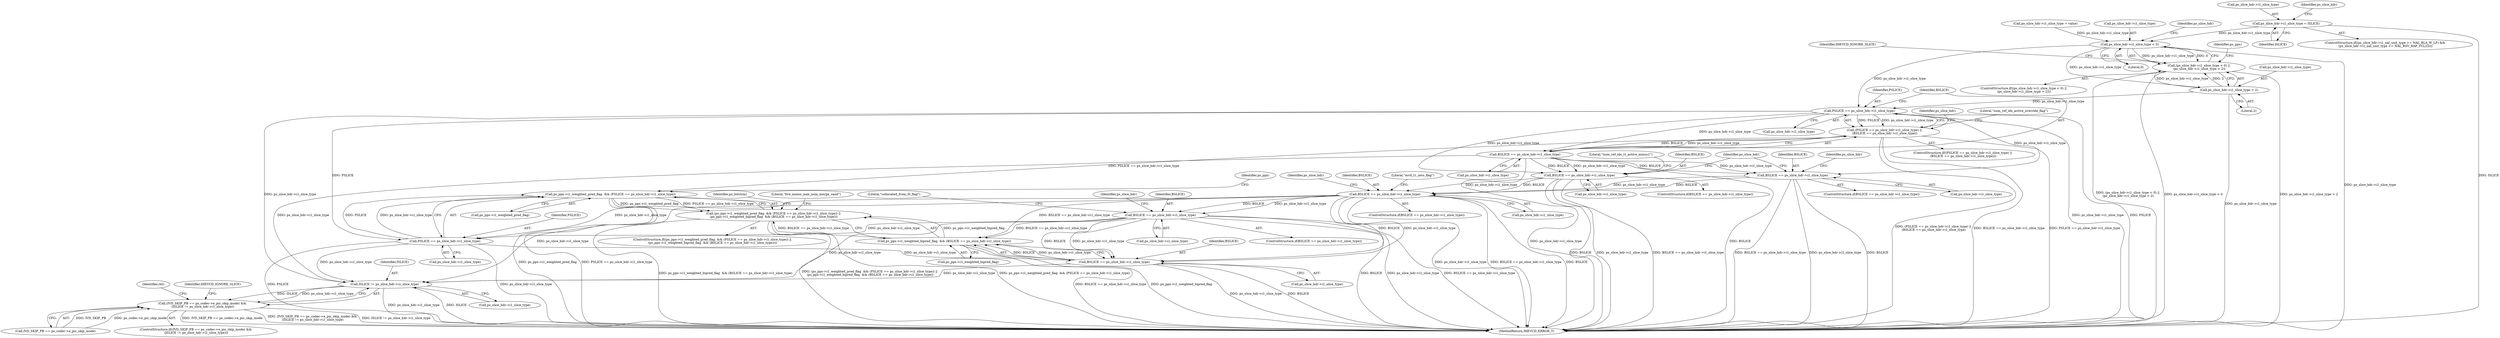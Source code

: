 digraph "0_Android_913d9e8d93d6b81bb8eac3fc2c1426651f5b259d@pointer" {
"1000613" [label="(Call,ps_slice_hdr->i1_slice_type = ISLICE)"];
"1000620" [label="(Call,ps_slice_hdr->i1_slice_type < 0)"];
"1000619" [label="(Call,(ps_slice_hdr->i1_slice_type < 0) ||\n (ps_slice_hdr->i1_slice_type > 2))"];
"1000625" [label="(Call,ps_slice_hdr->i1_slice_type > 2)"];
"1001158" [label="(Call,PSLICE == ps_slice_hdr->i1_slice_type)"];
"1001157" [label="(Call,(PSLICE == ps_slice_hdr->i1_slice_type) ||\n (BSLICE == ps_slice_hdr->i1_slice_type))"];
"1001409" [label="(Call,ps_pps->i1_weighted_pred_flag  && (PSLICE == ps_slice_hdr->i1_slice_type))"];
"1001408" [label="(Call,(ps_pps->i1_weighted_pred_flag  && (PSLICE == ps_slice_hdr->i1_slice_type)) ||\n (ps_pps->i1_weighted_bipred_flag  && (BSLICE == ps_slice_hdr->i1_slice_type)))"];
"1001163" [label="(Call,BSLICE == ps_slice_hdr->i1_slice_type)"];
"1001196" [label="(Call,BSLICE == ps_slice_hdr->i1_slice_type)"];
"1001296" [label="(Call,BSLICE == ps_slice_hdr->i1_slice_type)"];
"1001348" [label="(Call,BSLICE == ps_slice_hdr->i1_slice_type)"];
"1001413" [label="(Call,PSLICE == ps_slice_hdr->i1_slice_type)"];
"1001422" [label="(Call,BSLICE == ps_slice_hdr->i1_slice_type)"];
"1001418" [label="(Call,ps_pps->i1_weighted_bipred_flag  && (BSLICE == ps_slice_hdr->i1_slice_type))"];
"1002607" [label="(Call,ISLICE != ps_slice_hdr->i1_slice_type)"];
"1002601" [label="(Call,(IVD_SKIP_PB == ps_codec->e_pic_skip_mode) &&\n (ISLICE != ps_slice_hdr->i1_slice_type))"];
"1001223" [label="(Call,BSLICE == ps_slice_hdr->i1_slice_type)"];
"1000614" [label="(Call,ps_slice_hdr->i1_slice_type)"];
"1000629" [label="(Literal,2)"];
"1001160" [label="(Call,ps_slice_hdr->i1_slice_type)"];
"1000622" [label="(Identifier,ps_slice_hdr)"];
"1000596" [label="(Call,ps_slice_hdr->i1_slice_type = value)"];
"1001165" [label="(Call,ps_slice_hdr->i1_slice_type)"];
"1001423" [label="(Identifier,BSLICE)"];
"1000618" [label="(ControlStructure,if((ps_slice_hdr->i1_slice_type < 0) ||\n (ps_slice_hdr->i1_slice_type > 2)))"];
"1001224" [label="(Identifier,BSLICE)"];
"1001347" [label="(ControlStructure,if(BSLICE == ps_slice_hdr->i1_slice_type))"];
"1001348" [label="(Call,BSLICE == ps_slice_hdr->i1_slice_type)"];
"1002616" [label="(Identifier,ret)"];
"1000621" [label="(Call,ps_slice_hdr->i1_slice_type)"];
"1002617" [label="(MethodReturn,IHEVCD_ERROR_T)"];
"1001446" [label="(Identifier,ps_slice_hdr)"];
"1001407" [label="(ControlStructure,if((ps_pps->i1_weighted_pred_flag  && (PSLICE == ps_slice_hdr->i1_slice_type)) ||\n (ps_pps->i1_weighted_bipred_flag  && (BSLICE == ps_slice_hdr->i1_slice_type))))"];
"1001422" [label="(Call,BSLICE == ps_slice_hdr->i1_slice_type)"];
"1001231" [label="(Identifier,ps_slice_hdr)"];
"1002600" [label="(ControlStructure,if((IVD_SKIP_PB == ps_codec->e_pic_skip_mode) &&\n (ISLICE != ps_slice_hdr->i1_slice_type)))"];
"1001314" [label="(Identifier,ps_slice_hdr)"];
"1000627" [label="(Identifier,ps_slice_hdr)"];
"1001420" [label="(Identifier,ps_pps)"];
"1000634" [label="(Identifier,ps_pps)"];
"1000620" [label="(Call,ps_slice_hdr->i1_slice_type < 0)"];
"1001238" [label="(Identifier,ps_slice_hdr)"];
"1001298" [label="(Call,ps_slice_hdr->i1_slice_type)"];
"1001415" [label="(Call,ps_slice_hdr->i1_slice_type)"];
"1001158" [label="(Call,PSLICE == ps_slice_hdr->i1_slice_type)"];
"1001203" [label="(Literal,\"num_ref_idx_l1_active_minus1\")"];
"1001159" [label="(Identifier,PSLICE)"];
"1001196" [label="(Call,BSLICE == ps_slice_hdr->i1_slice_type)"];
"1002607" [label="(Call,ISLICE != ps_slice_hdr->i1_slice_type)"];
"1000617" [label="(Identifier,ISLICE)"];
"1000624" [label="(Literal,0)"];
"1001408" [label="(Call,(ps_pps->i1_weighted_pred_flag  && (PSLICE == ps_slice_hdr->i1_slice_type)) ||\n (ps_pps->i1_weighted_bipred_flag  && (BSLICE == ps_slice_hdr->i1_slice_type)))"];
"1001409" [label="(Call,ps_pps->i1_weighted_pred_flag  && (PSLICE == ps_slice_hdr->i1_slice_type))"];
"1001198" [label="(Call,ps_slice_hdr->i1_slice_type)"];
"1001296" [label="(Call,BSLICE == ps_slice_hdr->i1_slice_type)"];
"1001350" [label="(Call,ps_slice_hdr->i1_slice_type)"];
"1001413" [label="(Call,PSLICE == ps_slice_hdr->i1_slice_type)"];
"1001368" [label="(Identifier,ps_slice_hdr)"];
"1001414" [label="(Identifier,PSLICE)"];
"1000626" [label="(Call,ps_slice_hdr->i1_slice_type)"];
"1001297" [label="(Identifier,BSLICE)"];
"1001164" [label="(Identifier,BSLICE)"];
"1001163" [label="(Call,BSLICE == ps_slice_hdr->i1_slice_type)"];
"1001349" [label="(Identifier,BSLICE)"];
"1001303" [label="(Literal,\"mvd_l1_zero_flag\")"];
"1000619" [label="(Call,(ps_slice_hdr->i1_slice_type < 0) ||\n (ps_slice_hdr->i1_slice_type > 2))"];
"1001410" [label="(Call,ps_pps->i1_weighted_pred_flag)"];
"1001429" [label="(Identifier,ps_bitstrm)"];
"1002609" [label="(Call,ps_slice_hdr->i1_slice_type)"];
"1000613" [label="(Call,ps_slice_hdr->i1_slice_type = ISLICE)"];
"1001424" [label="(Call,ps_slice_hdr->i1_slice_type)"];
"1002608" [label="(Identifier,ISLICE)"];
"1000601" [label="(ControlStructure,if((ps_slice_hdr->i1_nal_unit_type >= NAL_BLA_W_LP) &&\n (ps_slice_hdr->i1_nal_unit_type <= NAL_RSV_RAP_VCL23)))"];
"1001197" [label="(Identifier,BSLICE)"];
"1002601" [label="(Call,(IVD_SKIP_PB == ps_codec->e_pic_skip_mode) &&\n (ISLICE != ps_slice_hdr->i1_slice_type))"];
"1001222" [label="(ControlStructure,if(BSLICE == ps_slice_hdr->i1_slice_type))"];
"1001170" [label="(Literal,\"num_ref_idx_active_override_flag\")"];
"1000625" [label="(Call,ps_slice_hdr->i1_slice_type > 2)"];
"1002614" [label="(Identifier,IHEVCD_IGNORE_SLICE)"];
"1001418" [label="(Call,ps_pps->i1_weighted_bipred_flag  && (BSLICE == ps_slice_hdr->i1_slice_type))"];
"1001419" [label="(Call,ps_pps->i1_weighted_bipred_flag)"];
"1001434" [label="(Literal,\"five_minus_max_num_merge_cand\")"];
"1002602" [label="(Call,IVD_SKIP_PB == ps_codec->e_pic_skip_mode)"];
"1001225" [label="(Call,ps_slice_hdr->i1_slice_type)"];
"1001156" [label="(ControlStructure,if((PSLICE == ps_slice_hdr->i1_slice_type) ||\n (BSLICE == ps_slice_hdr->i1_slice_type)))"];
"1001295" [label="(ControlStructure,if(BSLICE == ps_slice_hdr->i1_slice_type))"];
"1001195" [label="(ControlStructure,if(BSLICE == ps_slice_hdr->i1_slice_type))"];
"1001223" [label="(Call,BSLICE == ps_slice_hdr->i1_slice_type)"];
"1001355" [label="(Literal,\"collocated_from_l0_flag\")"];
"1001157" [label="(Call,(PSLICE == ps_slice_hdr->i1_slice_type) ||\n (BSLICE == ps_slice_hdr->i1_slice_type))"];
"1000631" [label="(Identifier,IHEVCD_IGNORE_SLICE)"];
"1000613" -> "1000601"  [label="AST: "];
"1000613" -> "1000617"  [label="CFG: "];
"1000614" -> "1000613"  [label="AST: "];
"1000617" -> "1000613"  [label="AST: "];
"1000622" -> "1000613"  [label="CFG: "];
"1000613" -> "1002617"  [label="DDG: ISLICE"];
"1000613" -> "1000620"  [label="DDG: ps_slice_hdr->i1_slice_type"];
"1000620" -> "1000619"  [label="AST: "];
"1000620" -> "1000624"  [label="CFG: "];
"1000621" -> "1000620"  [label="AST: "];
"1000624" -> "1000620"  [label="AST: "];
"1000627" -> "1000620"  [label="CFG: "];
"1000619" -> "1000620"  [label="CFG: "];
"1000620" -> "1002617"  [label="DDG: ps_slice_hdr->i1_slice_type"];
"1000620" -> "1000619"  [label="DDG: ps_slice_hdr->i1_slice_type"];
"1000620" -> "1000619"  [label="DDG: 0"];
"1000596" -> "1000620"  [label="DDG: ps_slice_hdr->i1_slice_type"];
"1000620" -> "1000625"  [label="DDG: ps_slice_hdr->i1_slice_type"];
"1000620" -> "1001158"  [label="DDG: ps_slice_hdr->i1_slice_type"];
"1000619" -> "1000618"  [label="AST: "];
"1000619" -> "1000625"  [label="CFG: "];
"1000625" -> "1000619"  [label="AST: "];
"1000631" -> "1000619"  [label="CFG: "];
"1000634" -> "1000619"  [label="CFG: "];
"1000619" -> "1002617"  [label="DDG: ps_slice_hdr->i1_slice_type > 2"];
"1000619" -> "1002617"  [label="DDG: (ps_slice_hdr->i1_slice_type < 0) ||\n (ps_slice_hdr->i1_slice_type > 2)"];
"1000619" -> "1002617"  [label="DDG: ps_slice_hdr->i1_slice_type < 0"];
"1000625" -> "1000619"  [label="DDG: ps_slice_hdr->i1_slice_type"];
"1000625" -> "1000619"  [label="DDG: 2"];
"1000625" -> "1000629"  [label="CFG: "];
"1000626" -> "1000625"  [label="AST: "];
"1000629" -> "1000625"  [label="AST: "];
"1000625" -> "1002617"  [label="DDG: ps_slice_hdr->i1_slice_type"];
"1000625" -> "1001158"  [label="DDG: ps_slice_hdr->i1_slice_type"];
"1001158" -> "1001157"  [label="AST: "];
"1001158" -> "1001160"  [label="CFG: "];
"1001159" -> "1001158"  [label="AST: "];
"1001160" -> "1001158"  [label="AST: "];
"1001164" -> "1001158"  [label="CFG: "];
"1001157" -> "1001158"  [label="CFG: "];
"1001158" -> "1002617"  [label="DDG: ps_slice_hdr->i1_slice_type"];
"1001158" -> "1002617"  [label="DDG: PSLICE"];
"1001158" -> "1001157"  [label="DDG: PSLICE"];
"1001158" -> "1001157"  [label="DDG: ps_slice_hdr->i1_slice_type"];
"1001158" -> "1001163"  [label="DDG: ps_slice_hdr->i1_slice_type"];
"1001158" -> "1001196"  [label="DDG: ps_slice_hdr->i1_slice_type"];
"1001158" -> "1001223"  [label="DDG: ps_slice_hdr->i1_slice_type"];
"1001158" -> "1001413"  [label="DDG: PSLICE"];
"1001158" -> "1002607"  [label="DDG: ps_slice_hdr->i1_slice_type"];
"1001157" -> "1001156"  [label="AST: "];
"1001157" -> "1001163"  [label="CFG: "];
"1001163" -> "1001157"  [label="AST: "];
"1001170" -> "1001157"  [label="CFG: "];
"1001446" -> "1001157"  [label="CFG: "];
"1001157" -> "1002617"  [label="DDG: BSLICE == ps_slice_hdr->i1_slice_type"];
"1001157" -> "1002617"  [label="DDG: PSLICE == ps_slice_hdr->i1_slice_type"];
"1001157" -> "1002617"  [label="DDG: (PSLICE == ps_slice_hdr->i1_slice_type) ||\n (BSLICE == ps_slice_hdr->i1_slice_type)"];
"1001163" -> "1001157"  [label="DDG: BSLICE"];
"1001163" -> "1001157"  [label="DDG: ps_slice_hdr->i1_slice_type"];
"1001157" -> "1001409"  [label="DDG: PSLICE == ps_slice_hdr->i1_slice_type"];
"1001409" -> "1001408"  [label="AST: "];
"1001409" -> "1001410"  [label="CFG: "];
"1001409" -> "1001413"  [label="CFG: "];
"1001410" -> "1001409"  [label="AST: "];
"1001413" -> "1001409"  [label="AST: "];
"1001420" -> "1001409"  [label="CFG: "];
"1001408" -> "1001409"  [label="CFG: "];
"1001409" -> "1002617"  [label="DDG: ps_pps->i1_weighted_pred_flag"];
"1001409" -> "1002617"  [label="DDG: PSLICE == ps_slice_hdr->i1_slice_type"];
"1001409" -> "1001408"  [label="DDG: ps_pps->i1_weighted_pred_flag"];
"1001409" -> "1001408"  [label="DDG: PSLICE == ps_slice_hdr->i1_slice_type"];
"1001413" -> "1001409"  [label="DDG: PSLICE"];
"1001413" -> "1001409"  [label="DDG: ps_slice_hdr->i1_slice_type"];
"1001408" -> "1001407"  [label="AST: "];
"1001408" -> "1001418"  [label="CFG: "];
"1001418" -> "1001408"  [label="AST: "];
"1001429" -> "1001408"  [label="CFG: "];
"1001434" -> "1001408"  [label="CFG: "];
"1001408" -> "1002617"  [label="DDG: ps_pps->i1_weighted_bipred_flag  && (BSLICE == ps_slice_hdr->i1_slice_type)"];
"1001408" -> "1002617"  [label="DDG: (ps_pps->i1_weighted_pred_flag  && (PSLICE == ps_slice_hdr->i1_slice_type)) ||\n (ps_pps->i1_weighted_bipred_flag  && (BSLICE == ps_slice_hdr->i1_slice_type))"];
"1001408" -> "1002617"  [label="DDG: ps_pps->i1_weighted_pred_flag  && (PSLICE == ps_slice_hdr->i1_slice_type)"];
"1001418" -> "1001408"  [label="DDG: ps_pps->i1_weighted_bipred_flag"];
"1001418" -> "1001408"  [label="DDG: BSLICE == ps_slice_hdr->i1_slice_type"];
"1001163" -> "1001165"  [label="CFG: "];
"1001164" -> "1001163"  [label="AST: "];
"1001165" -> "1001163"  [label="AST: "];
"1001163" -> "1002617"  [label="DDG: ps_slice_hdr->i1_slice_type"];
"1001163" -> "1002617"  [label="DDG: BSLICE"];
"1001163" -> "1001196"  [label="DDG: BSLICE"];
"1001163" -> "1001196"  [label="DDG: ps_slice_hdr->i1_slice_type"];
"1001163" -> "1001223"  [label="DDG: BSLICE"];
"1001163" -> "1001223"  [label="DDG: ps_slice_hdr->i1_slice_type"];
"1001163" -> "1002607"  [label="DDG: ps_slice_hdr->i1_slice_type"];
"1001196" -> "1001195"  [label="AST: "];
"1001196" -> "1001198"  [label="CFG: "];
"1001197" -> "1001196"  [label="AST: "];
"1001198" -> "1001196"  [label="AST: "];
"1001203" -> "1001196"  [label="CFG: "];
"1001238" -> "1001196"  [label="CFG: "];
"1001196" -> "1002617"  [label="DDG: BSLICE"];
"1001196" -> "1002617"  [label="DDG: ps_slice_hdr->i1_slice_type"];
"1001196" -> "1002617"  [label="DDG: BSLICE == ps_slice_hdr->i1_slice_type"];
"1001196" -> "1001296"  [label="DDG: BSLICE"];
"1001196" -> "1001296"  [label="DDG: ps_slice_hdr->i1_slice_type"];
"1001296" -> "1001295"  [label="AST: "];
"1001296" -> "1001298"  [label="CFG: "];
"1001297" -> "1001296"  [label="AST: "];
"1001298" -> "1001296"  [label="AST: "];
"1001303" -> "1001296"  [label="CFG: "];
"1001314" -> "1001296"  [label="CFG: "];
"1001296" -> "1002617"  [label="DDG: BSLICE == ps_slice_hdr->i1_slice_type"];
"1001296" -> "1002617"  [label="DDG: BSLICE"];
"1001296" -> "1002617"  [label="DDG: ps_slice_hdr->i1_slice_type"];
"1001223" -> "1001296"  [label="DDG: BSLICE"];
"1001223" -> "1001296"  [label="DDG: ps_slice_hdr->i1_slice_type"];
"1001296" -> "1001348"  [label="DDG: BSLICE"];
"1001296" -> "1001348"  [label="DDG: ps_slice_hdr->i1_slice_type"];
"1001296" -> "1001413"  [label="DDG: ps_slice_hdr->i1_slice_type"];
"1001296" -> "1001418"  [label="DDG: BSLICE == ps_slice_hdr->i1_slice_type"];
"1001296" -> "1001422"  [label="DDG: BSLICE"];
"1001296" -> "1001422"  [label="DDG: ps_slice_hdr->i1_slice_type"];
"1001296" -> "1002607"  [label="DDG: ps_slice_hdr->i1_slice_type"];
"1001348" -> "1001347"  [label="AST: "];
"1001348" -> "1001350"  [label="CFG: "];
"1001349" -> "1001348"  [label="AST: "];
"1001350" -> "1001348"  [label="AST: "];
"1001355" -> "1001348"  [label="CFG: "];
"1001368" -> "1001348"  [label="CFG: "];
"1001348" -> "1002617"  [label="DDG: BSLICE"];
"1001348" -> "1002617"  [label="DDG: ps_slice_hdr->i1_slice_type"];
"1001348" -> "1002617"  [label="DDG: BSLICE == ps_slice_hdr->i1_slice_type"];
"1001348" -> "1001413"  [label="DDG: ps_slice_hdr->i1_slice_type"];
"1001348" -> "1001418"  [label="DDG: BSLICE == ps_slice_hdr->i1_slice_type"];
"1001348" -> "1001422"  [label="DDG: BSLICE"];
"1001348" -> "1001422"  [label="DDG: ps_slice_hdr->i1_slice_type"];
"1001348" -> "1002607"  [label="DDG: ps_slice_hdr->i1_slice_type"];
"1001413" -> "1001415"  [label="CFG: "];
"1001414" -> "1001413"  [label="AST: "];
"1001415" -> "1001413"  [label="AST: "];
"1001413" -> "1002617"  [label="DDG: ps_slice_hdr->i1_slice_type"];
"1001413" -> "1002617"  [label="DDG: PSLICE"];
"1001413" -> "1001422"  [label="DDG: ps_slice_hdr->i1_slice_type"];
"1001413" -> "1002607"  [label="DDG: ps_slice_hdr->i1_slice_type"];
"1001422" -> "1001418"  [label="AST: "];
"1001422" -> "1001424"  [label="CFG: "];
"1001423" -> "1001422"  [label="AST: "];
"1001424" -> "1001422"  [label="AST: "];
"1001418" -> "1001422"  [label="CFG: "];
"1001422" -> "1002617"  [label="DDG: BSLICE"];
"1001422" -> "1002617"  [label="DDG: ps_slice_hdr->i1_slice_type"];
"1001422" -> "1001418"  [label="DDG: BSLICE"];
"1001422" -> "1001418"  [label="DDG: ps_slice_hdr->i1_slice_type"];
"1001422" -> "1002607"  [label="DDG: ps_slice_hdr->i1_slice_type"];
"1001418" -> "1001419"  [label="CFG: "];
"1001419" -> "1001418"  [label="AST: "];
"1001418" -> "1002617"  [label="DDG: BSLICE == ps_slice_hdr->i1_slice_type"];
"1001418" -> "1002617"  [label="DDG: ps_pps->i1_weighted_bipred_flag"];
"1002607" -> "1002601"  [label="AST: "];
"1002607" -> "1002609"  [label="CFG: "];
"1002608" -> "1002607"  [label="AST: "];
"1002609" -> "1002607"  [label="AST: "];
"1002601" -> "1002607"  [label="CFG: "];
"1002607" -> "1002617"  [label="DDG: ps_slice_hdr->i1_slice_type"];
"1002607" -> "1002617"  [label="DDG: ISLICE"];
"1002607" -> "1002601"  [label="DDG: ISLICE"];
"1002607" -> "1002601"  [label="DDG: ps_slice_hdr->i1_slice_type"];
"1002601" -> "1002600"  [label="AST: "];
"1002601" -> "1002602"  [label="CFG: "];
"1002602" -> "1002601"  [label="AST: "];
"1002614" -> "1002601"  [label="CFG: "];
"1002616" -> "1002601"  [label="CFG: "];
"1002601" -> "1002617"  [label="DDG: IVD_SKIP_PB == ps_codec->e_pic_skip_mode"];
"1002601" -> "1002617"  [label="DDG: (IVD_SKIP_PB == ps_codec->e_pic_skip_mode) &&\n (ISLICE != ps_slice_hdr->i1_slice_type)"];
"1002601" -> "1002617"  [label="DDG: ISLICE != ps_slice_hdr->i1_slice_type"];
"1002602" -> "1002601"  [label="DDG: IVD_SKIP_PB"];
"1002602" -> "1002601"  [label="DDG: ps_codec->e_pic_skip_mode"];
"1001223" -> "1001222"  [label="AST: "];
"1001223" -> "1001225"  [label="CFG: "];
"1001224" -> "1001223"  [label="AST: "];
"1001225" -> "1001223"  [label="AST: "];
"1001231" -> "1001223"  [label="CFG: "];
"1001238" -> "1001223"  [label="CFG: "];
"1001223" -> "1002617"  [label="DDG: BSLICE == ps_slice_hdr->i1_slice_type"];
"1001223" -> "1002617"  [label="DDG: ps_slice_hdr->i1_slice_type"];
"1001223" -> "1002617"  [label="DDG: BSLICE"];
}
